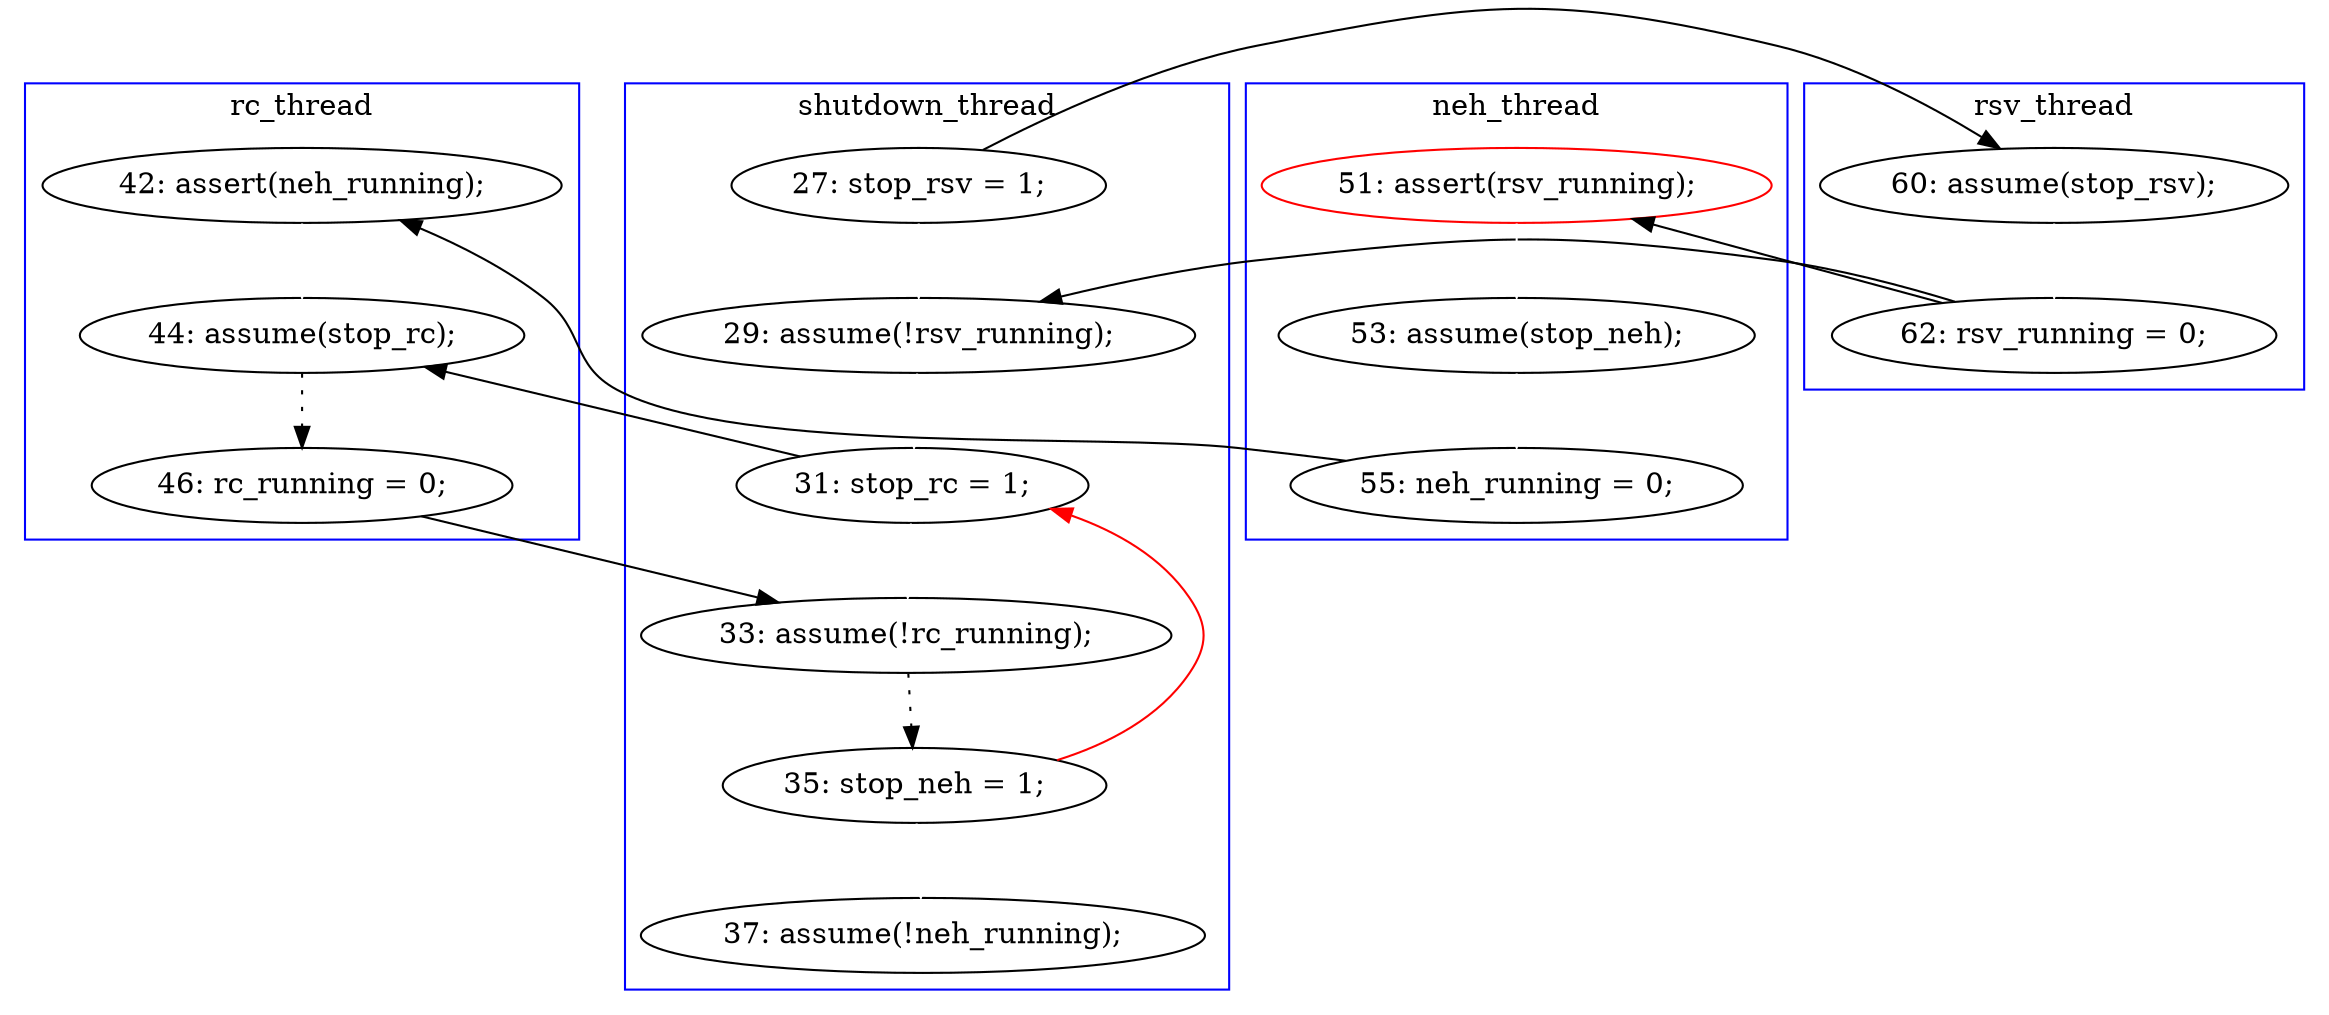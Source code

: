 digraph Counterexample {
	21 -> 30 [color = white, style = solid]
	21 -> 26 [color = black, style = solid, constraint = false]
	20 -> 21 [color = white, style = solid]
	12 -> 20 [color = white, style = solid]
	16 -> 17 [color = white, style = solid]
	18 -> 19 [color = white, style = solid]
	12 -> 16 [color = black, style = solid, constraint = false]
	28 -> 30 [color = black, style = solid, constraint = false]
	17 -> 18 [color = black, style = solid, constraint = false]
	17 -> 20 [color = black, style = solid, constraint = false]
	31 -> 32 [color = white, style = solid]
	25 -> 26 [color = white, style = solid]
	30 -> 31 [color = black, style = dotted]
	24 -> 25 [color = black, style = solid, constraint = false]
	26 -> 28 [color = black, style = dotted]
	31 -> 21 [color = red, style = solid, constraint = false]
	19 -> 24 [color = white, style = solid]
	subgraph cluster4 {
		label = rsv_thread
		color = blue
		17  [label = "62: rsv_running = 0;"]
		16  [label = "60: assume(stop_rsv);"]
	}
	subgraph cluster3 {
		label = neh_thread
		color = blue
		24  [label = "55: neh_running = 0;"]
		18  [label = "51: assert(rsv_running);", color = red]
		19  [label = "53: assume(stop_neh);"]
	}
	subgraph cluster1 {
		label = shutdown_thread
		color = blue
		31  [label = "35: stop_neh = 1;"]
		20  [label = "29: assume(!rsv_running);"]
		30  [label = "33: assume(!rc_running);"]
		21  [label = "31: stop_rc = 1;"]
		12  [label = "27: stop_rsv = 1;"]
		32  [label = "37: assume(!neh_running);"]
	}
	subgraph cluster2 {
		label = rc_thread
		color = blue
		26  [label = "44: assume(stop_rc);"]
		25  [label = "42: assert(neh_running);"]
		28  [label = "46: rc_running = 0;"]
	}
}